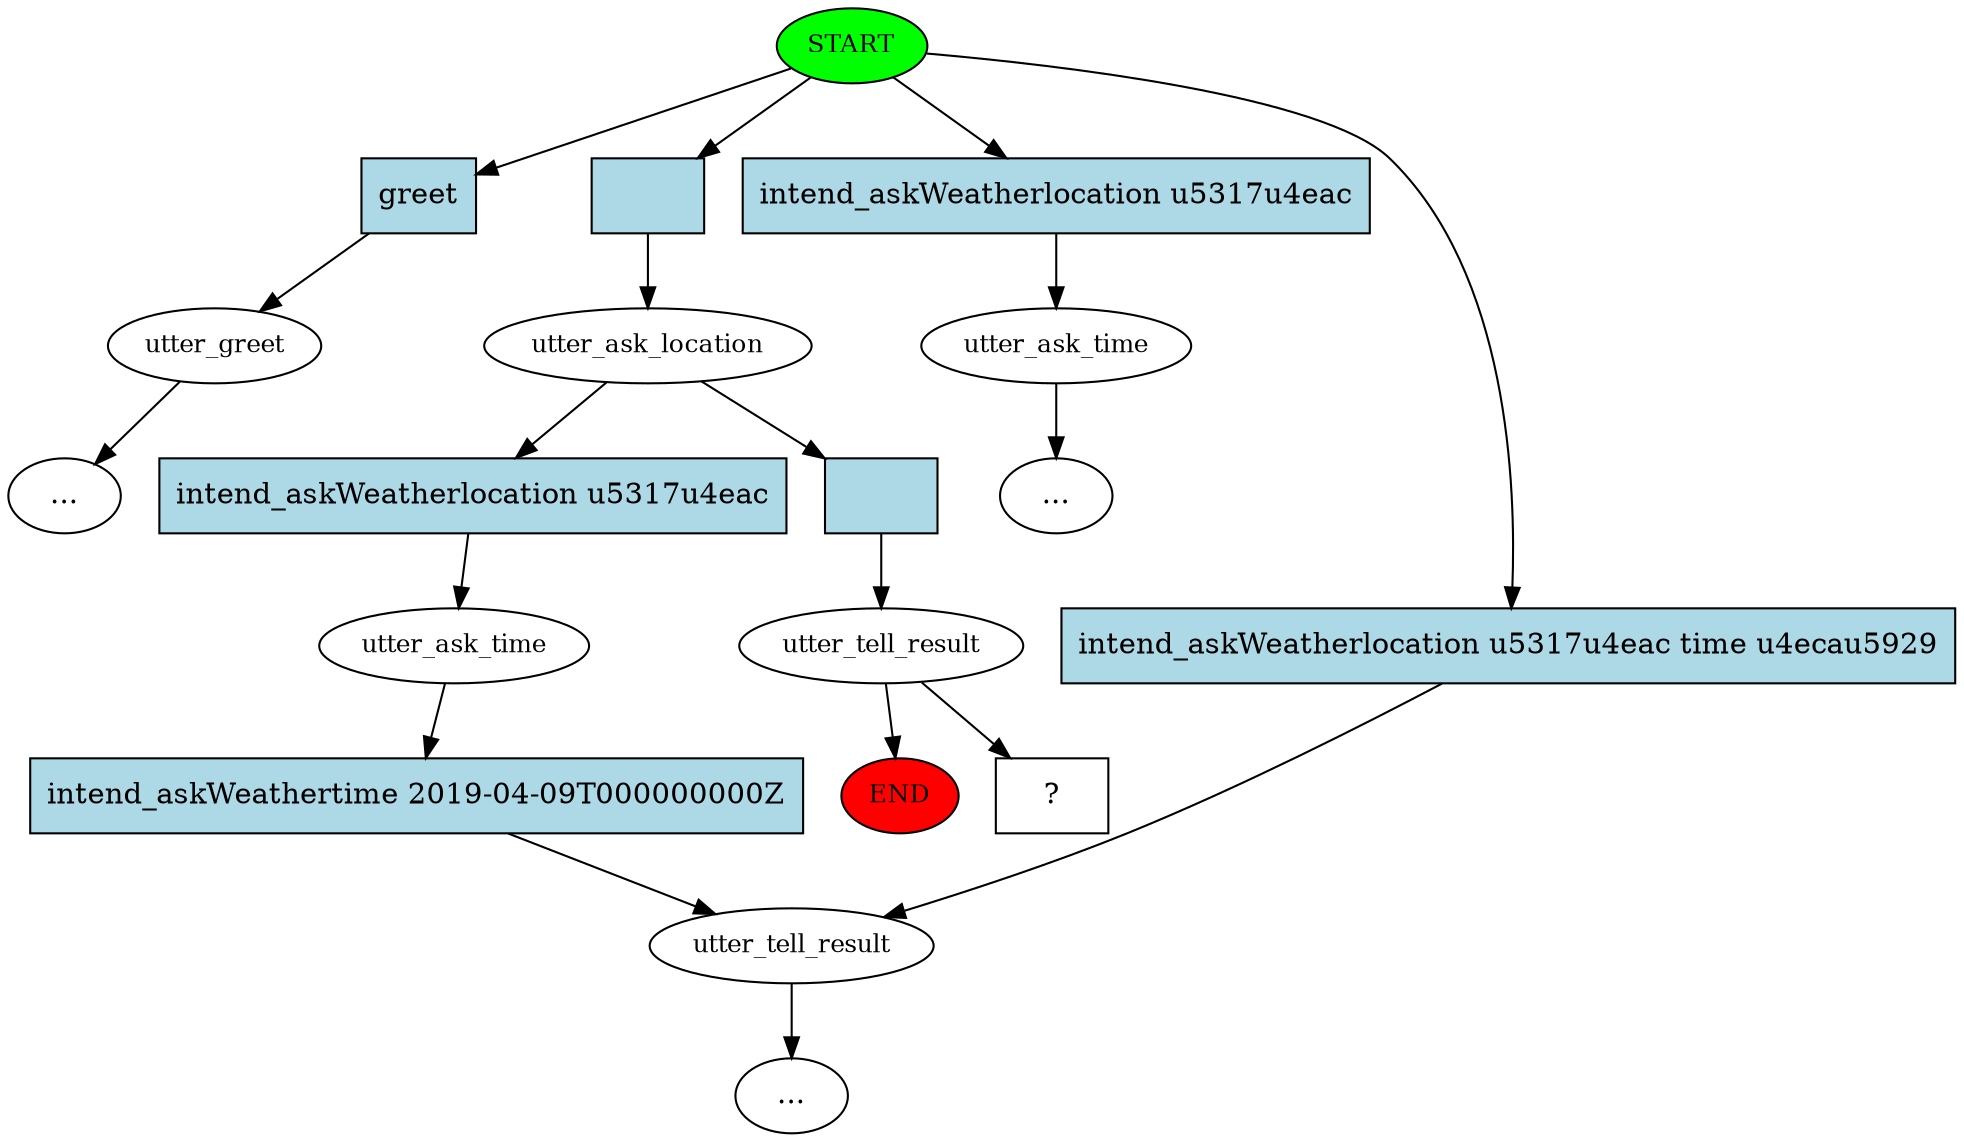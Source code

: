 digraph  {
0 [class="start active", fillcolor=green, fontsize=12, label=START, style=filled];
"-1" [class=end, fillcolor=red, fontsize=12, label=END, style=filled];
1 [class="", fontsize=12, label=utter_greet];
"-3" [class=ellipsis, label="..."];
2 [class=active, fontsize=12, label=utter_ask_location];
3 [class="", fontsize=12, label=utter_ask_time];
4 [class="", fontsize=12, label=utter_tell_result];
6 [class=active, fontsize=12, label=utter_tell_result];
7 [class="", fontsize=12, label=utter_ask_time];
"-5" [class=ellipsis, label="..."];
"-7" [class=ellipsis, label="..."];
14 [class="intent dashed active", label="  ?  ", shape=rect];
15 [class=intent, fillcolor=lightblue, label=greet, shape=rect, style=filled];
16 [class="intent active", fillcolor=lightblue, label="", shape=rect, style=filled];
17 [class=intent, fillcolor=lightblue, label="intend_askWeatherlocation u5317u4eac", shape=rect, style=filled];
18 [class=intent, fillcolor=lightblue, label="intend_askWeatherlocation u5317u4eac time u4ecau5929", shape=rect, style=filled];
19 [class=intent, fillcolor=lightblue, label="intend_askWeatherlocation u5317u4eac", shape=rect, style=filled];
20 [class="intent active", fillcolor=lightblue, label="", shape=rect, style=filled];
21 [class=intent, fillcolor=lightblue, label="intend_askWeathertime 2019-04-09T000000000Z", shape=rect, style=filled];
0 -> 15  [class="", key=0];
0 -> 16  [class=active, key=0];
0 -> 17  [class="", key=0];
0 -> 18  [class="", key=0];
1 -> "-3"  [class="", key=NONE, label=""];
2 -> 19  [class="", key=0];
2 -> 20  [class=active, key=0];
3 -> 21  [class="", key=0];
4 -> "-7"  [class="", key=NONE, label=""];
6 -> "-1"  [class="", key=NONE, label=""];
6 -> 14  [class=active, key=NONE, label=""];
7 -> "-5"  [class="", key=NONE, label=""];
15 -> 1  [class="", key=0];
16 -> 2  [class=active, key=0];
17 -> 7  [class="", key=0];
18 -> 4  [class="", key=0];
19 -> 3  [class="", key=0];
20 -> 6  [class=active, key=0];
21 -> 4  [class="", key=0];
}

